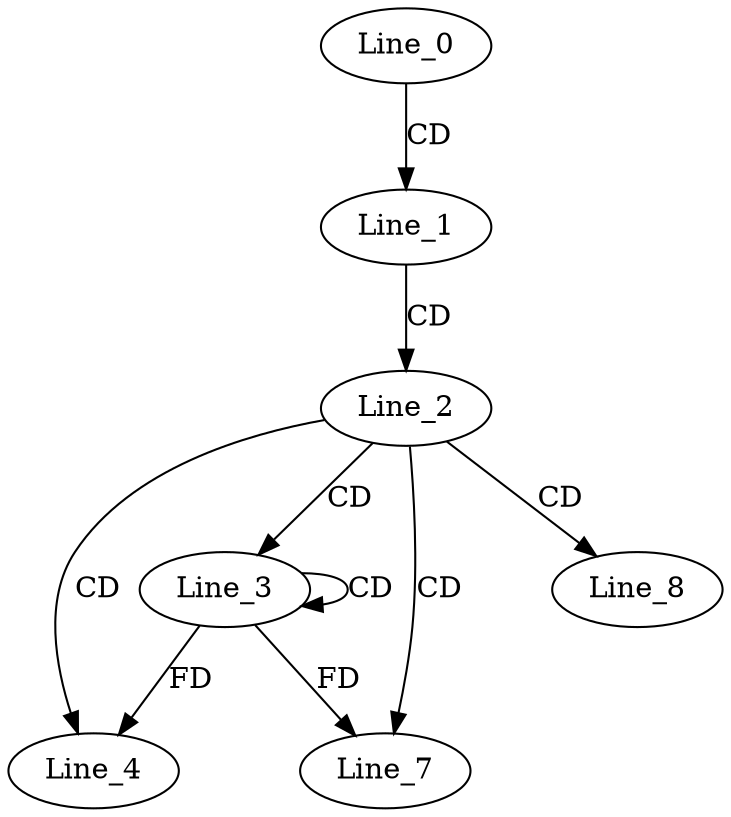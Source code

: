 digraph G {
  Line_0;
  Line_1;
  Line_2;
  Line_3;
  Line_3;
  Line_4;
  Line_7;
  Line_8;
  Line_0 -> Line_1 [ label="CD" ];
  Line_1 -> Line_2 [ label="CD" ];
  Line_2 -> Line_3 [ label="CD" ];
  Line_3 -> Line_3 [ label="CD" ];
  Line_2 -> Line_4 [ label="CD" ];
  Line_3 -> Line_4 [ label="FD" ];
  Line_2 -> Line_7 [ label="CD" ];
  Line_3 -> Line_7 [ label="FD" ];
  Line_2 -> Line_8 [ label="CD" ];
}
